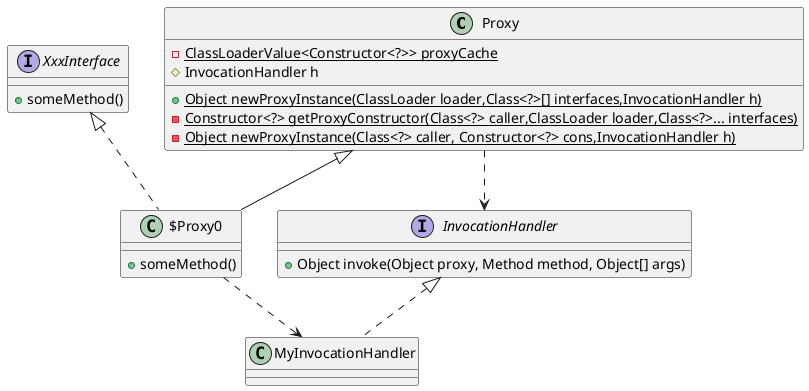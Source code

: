 @@startuml proxy-runtime
class Proxy{
    - {static} ClassLoaderValue<Constructor<?>> proxyCache
    # InvocationHandler h

    + {static} Object newProxyInstance(ClassLoader loader,Class<?>[] interfaces,InvocationHandler h)
    - {static} Constructor<?> getProxyConstructor(Class<?> caller,ClassLoader loader,Class<?>... interfaces)
    - {static} Object newProxyInstance(Class<?> caller, Constructor<?> cons,InvocationHandler h) 
}
class $Proxy0 extends Proxy implements XxxInterface {
    + someMethod()
}
interface XxxInterface{
   + someMethod()
}
interface InvocationHandler {
    + Object invoke(Object proxy, Method method, Object[] args)
}
Proxy ..> InvocationHandler

class MyInvocationHandler implements InvocationHandler

$Proxy0 .right.> MyInvocationHandler
@@enduml